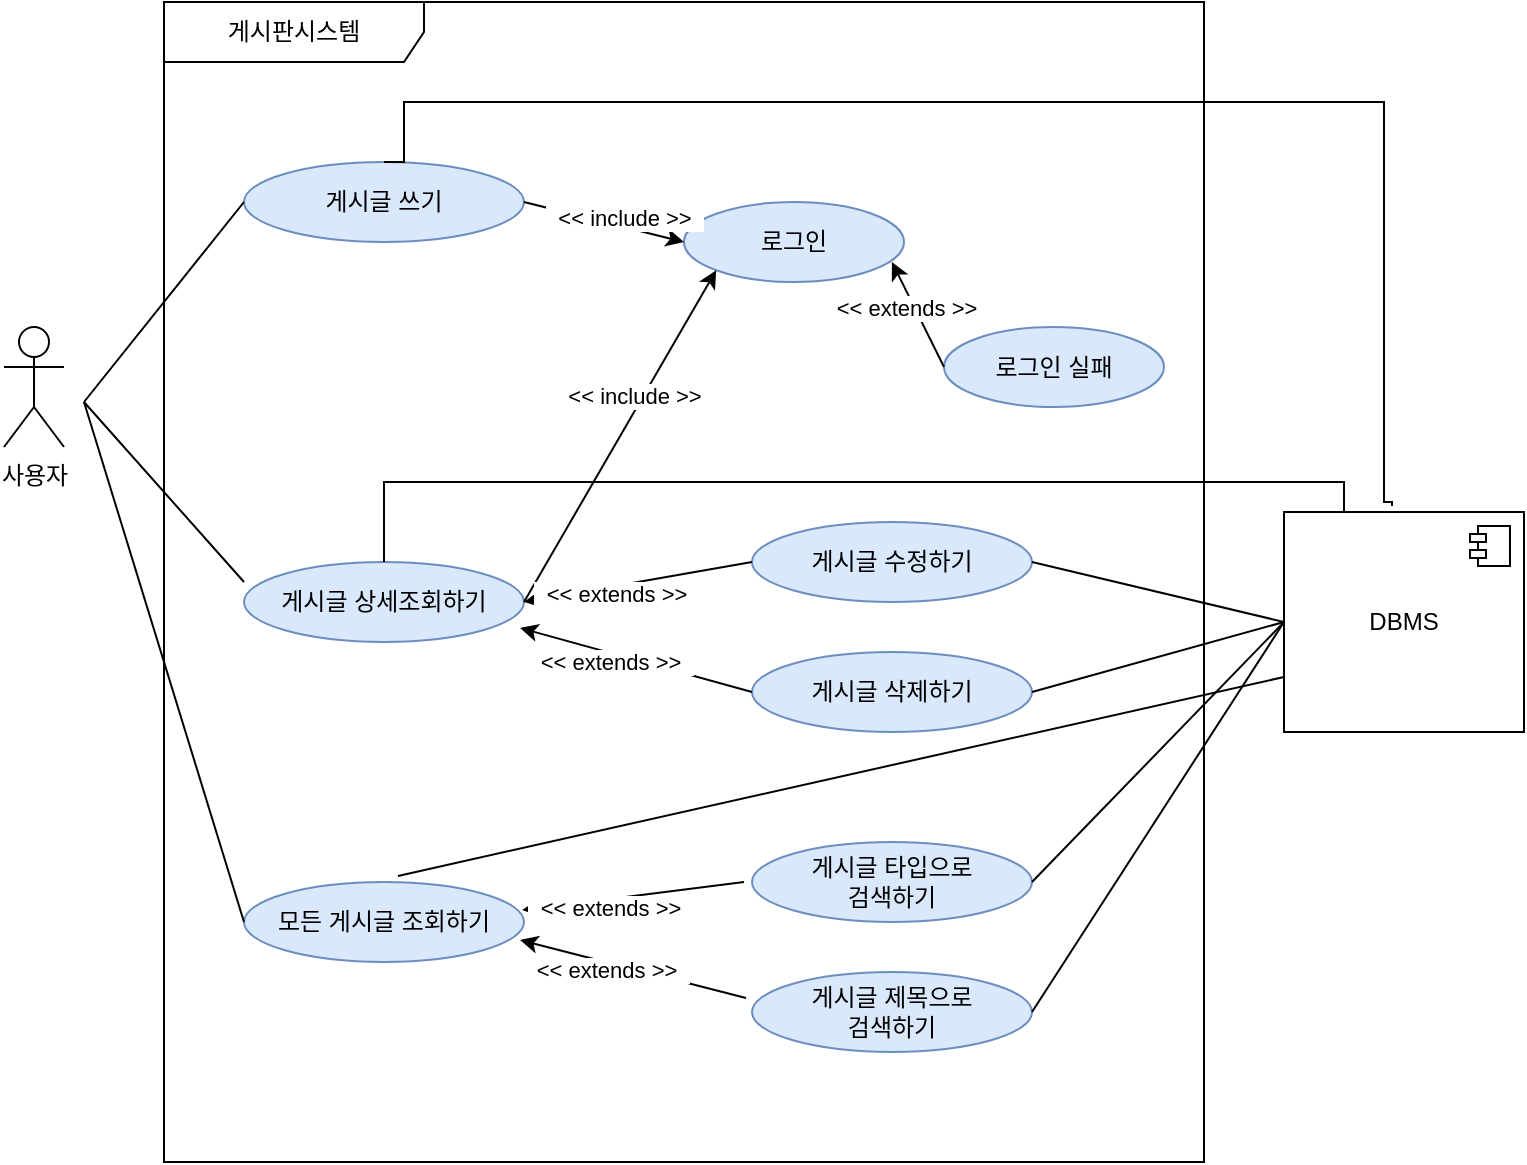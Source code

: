 <mxfile version="21.3.2" type="github">
  <diagram name="페이지-1" id="xj-bcnjn9w_ahCSJo4fs">
    <mxGraphModel dx="1434" dy="764" grid="1" gridSize="10" guides="1" tooltips="1" connect="1" arrows="1" fold="1" page="1" pageScale="1" pageWidth="827" pageHeight="1169" math="0" shadow="0">
      <root>
        <mxCell id="0" />
        <mxCell id="1" parent="0" />
        <mxCell id="KqFD5OUrlA87im4JBDYk-2" value="DBMS" style="html=1;dropTarget=0;whiteSpace=wrap;" vertex="1" parent="1">
          <mxGeometry x="680" y="375" width="120" height="110" as="geometry" />
        </mxCell>
        <mxCell id="KqFD5OUrlA87im4JBDYk-3" value="" style="shape=module;jettyWidth=8;jettyHeight=4;" vertex="1" parent="KqFD5OUrlA87im4JBDYk-2">
          <mxGeometry x="1" width="20" height="20" relative="1" as="geometry">
            <mxPoint x="-27" y="7" as="offset" />
          </mxGeometry>
        </mxCell>
        <mxCell id="KqFD5OUrlA87im4JBDYk-4" value="사용자" style="shape=umlActor;verticalLabelPosition=bottom;verticalAlign=top;html=1;" vertex="1" parent="1">
          <mxGeometry x="40" y="282.5" width="30" height="60" as="geometry" />
        </mxCell>
        <mxCell id="KqFD5OUrlA87im4JBDYk-6" value="게시판시스템" style="shape=umlFrame;whiteSpace=wrap;html=1;pointerEvents=0;width=130;height=30;" vertex="1" parent="1">
          <mxGeometry x="120" y="120" width="520" height="580" as="geometry" />
        </mxCell>
        <mxCell id="KqFD5OUrlA87im4JBDYk-7" value="게시글 쓰기" style="ellipse;whiteSpace=wrap;html=1;fillColor=#dae8fc;strokeColor=#6c8ebf;" vertex="1" parent="1">
          <mxGeometry x="160" y="200" width="140" height="40" as="geometry" />
        </mxCell>
        <mxCell id="KqFD5OUrlA87im4JBDYk-8" value="게시글 수정하기" style="ellipse;whiteSpace=wrap;html=1;fillColor=#dae8fc;strokeColor=#6c8ebf;" vertex="1" parent="1">
          <mxGeometry x="414" y="380" width="140" height="40" as="geometry" />
        </mxCell>
        <mxCell id="KqFD5OUrlA87im4JBDYk-9" value="게시글 상세조회하기" style="ellipse;whiteSpace=wrap;html=1;fillColor=#dae8fc;strokeColor=#6c8ebf;" vertex="1" parent="1">
          <mxGeometry x="160" y="400" width="140" height="40" as="geometry" />
        </mxCell>
        <mxCell id="KqFD5OUrlA87im4JBDYk-10" value="모든 게시글 조회하기" style="ellipse;whiteSpace=wrap;html=1;fillColor=#dae8fc;strokeColor=#6c8ebf;" vertex="1" parent="1">
          <mxGeometry x="160" y="560" width="140" height="40" as="geometry" />
        </mxCell>
        <mxCell id="KqFD5OUrlA87im4JBDYk-11" value="게시글 삭제하기" style="ellipse;whiteSpace=wrap;html=1;fillColor=#dae8fc;strokeColor=#6c8ebf;" vertex="1" parent="1">
          <mxGeometry x="414" y="445" width="140" height="40" as="geometry" />
        </mxCell>
        <mxCell id="KqFD5OUrlA87im4JBDYk-12" value="로그인" style="ellipse;whiteSpace=wrap;html=1;fillColor=#dae8fc;strokeColor=#6c8ebf;" vertex="1" parent="1">
          <mxGeometry x="380" y="220" width="110" height="40" as="geometry" />
        </mxCell>
        <mxCell id="KqFD5OUrlA87im4JBDYk-13" value="" style="endArrow=classic;html=1;rounded=0;exitX=1;exitY=0.5;exitDx=0;exitDy=0;entryX=0;entryY=0.5;entryDx=0;entryDy=0;endFill=1;" edge="1" parent="1" source="KqFD5OUrlA87im4JBDYk-7" target="KqFD5OUrlA87im4JBDYk-12">
          <mxGeometry width="50" height="50" relative="1" as="geometry">
            <mxPoint x="390" y="420" as="sourcePoint" />
            <mxPoint x="440" y="370" as="targetPoint" />
          </mxGeometry>
        </mxCell>
        <mxCell id="KqFD5OUrlA87im4JBDYk-15" value="&amp;nbsp; &amp;lt;&amp;lt; include &amp;gt;&amp;gt;&amp;nbsp;&amp;nbsp;" style="edgeLabel;html=1;align=center;verticalAlign=middle;resizable=0;points=[];" vertex="1" connectable="0" parent="KqFD5OUrlA87im4JBDYk-13">
          <mxGeometry x="0.216" y="4" relative="1" as="geometry">
            <mxPoint as="offset" />
          </mxGeometry>
        </mxCell>
        <mxCell id="KqFD5OUrlA87im4JBDYk-16" value="" style="endArrow=classic;html=1;rounded=0;exitX=0;exitY=0.5;exitDx=0;exitDy=0;entryX=0.986;entryY=0.825;entryDx=0;entryDy=0;endFill=1;entryPerimeter=0;" edge="1" parent="1" source="KqFD5OUrlA87im4JBDYk-11" target="KqFD5OUrlA87im4JBDYk-9">
          <mxGeometry width="50" height="50" relative="1" as="geometry">
            <mxPoint x="300" y="310" as="sourcePoint" />
            <mxPoint x="390" y="393" as="targetPoint" />
          </mxGeometry>
        </mxCell>
        <mxCell id="KqFD5OUrlA87im4JBDYk-17" value="&amp;nbsp; &amp;lt;&amp;lt; extends&amp;nbsp;&amp;gt;&amp;gt;&amp;nbsp;&amp;nbsp;" style="edgeLabel;html=1;align=center;verticalAlign=middle;resizable=0;points=[];" vertex="1" connectable="0" parent="KqFD5OUrlA87im4JBDYk-16">
          <mxGeometry x="0.216" y="4" relative="1" as="geometry">
            <mxPoint as="offset" />
          </mxGeometry>
        </mxCell>
        <mxCell id="KqFD5OUrlA87im4JBDYk-18" value="" style="endArrow=classic;html=1;rounded=0;entryX=0;entryY=1;entryDx=0;entryDy=0;endFill=1;exitX=1;exitY=0.5;exitDx=0;exitDy=0;" edge="1" parent="1" source="KqFD5OUrlA87im4JBDYk-9" target="KqFD5OUrlA87im4JBDYk-12">
          <mxGeometry width="50" height="50" relative="1" as="geometry">
            <mxPoint x="310" y="320" as="sourcePoint" />
            <mxPoint x="386" y="268" as="targetPoint" />
          </mxGeometry>
        </mxCell>
        <mxCell id="KqFD5OUrlA87im4JBDYk-19" value="&amp;nbsp; &amp;lt;&amp;lt; include &amp;gt;&amp;gt;&amp;nbsp;&amp;nbsp;" style="edgeLabel;html=1;align=center;verticalAlign=middle;resizable=0;points=[];" vertex="1" connectable="0" parent="KqFD5OUrlA87im4JBDYk-18">
          <mxGeometry x="0.216" y="4" relative="1" as="geometry">
            <mxPoint as="offset" />
          </mxGeometry>
        </mxCell>
        <mxCell id="KqFD5OUrlA87im4JBDYk-20" value="" style="endArrow=classic;html=1;rounded=0;entryX=1;entryY=0.5;entryDx=0;entryDy=0;endFill=1;exitX=0;exitY=0.5;exitDx=0;exitDy=0;" edge="1" parent="1" source="KqFD5OUrlA87im4JBDYk-8" target="KqFD5OUrlA87im4JBDYk-9">
          <mxGeometry width="50" height="50" relative="1" as="geometry">
            <mxPoint x="300" y="606" as="sourcePoint" />
            <mxPoint x="396" y="450" as="targetPoint" />
          </mxGeometry>
        </mxCell>
        <mxCell id="KqFD5OUrlA87im4JBDYk-21" value="&amp;nbsp; &amp;lt;&amp;lt; extends &amp;gt;&amp;gt;&amp;nbsp;&amp;nbsp;" style="edgeLabel;html=1;align=center;verticalAlign=middle;resizable=0;points=[];" vertex="1" connectable="0" parent="KqFD5OUrlA87im4JBDYk-20">
          <mxGeometry x="0.216" y="4" relative="1" as="geometry">
            <mxPoint as="offset" />
          </mxGeometry>
        </mxCell>
        <mxCell id="KqFD5OUrlA87im4JBDYk-25" value="로그인 실패" style="ellipse;whiteSpace=wrap;html=1;fillColor=#dae8fc;strokeColor=#6c8ebf;" vertex="1" parent="1">
          <mxGeometry x="510" y="282.5" width="110" height="40" as="geometry" />
        </mxCell>
        <mxCell id="KqFD5OUrlA87im4JBDYk-26" value="" style="endArrow=classic;html=1;rounded=0;entryX=0.945;entryY=0.75;entryDx=0;entryDy=0;endFill=1;exitX=0;exitY=0.5;exitDx=0;exitDy=0;entryPerimeter=0;" edge="1" parent="1" source="KqFD5OUrlA87im4JBDYk-25" target="KqFD5OUrlA87im4JBDYk-12">
          <mxGeometry width="50" height="50" relative="1" as="geometry">
            <mxPoint x="310" y="616" as="sourcePoint" />
            <mxPoint x="431" y="270" as="targetPoint" />
          </mxGeometry>
        </mxCell>
        <mxCell id="KqFD5OUrlA87im4JBDYk-27" value="&amp;nbsp; &amp;lt;&amp;lt; extends &amp;gt;&amp;gt;&amp;nbsp;&amp;nbsp;" style="edgeLabel;html=1;align=center;verticalAlign=middle;resizable=0;points=[];" vertex="1" connectable="0" parent="KqFD5OUrlA87im4JBDYk-26">
          <mxGeometry x="0.216" y="4" relative="1" as="geometry">
            <mxPoint as="offset" />
          </mxGeometry>
        </mxCell>
        <mxCell id="KqFD5OUrlA87im4JBDYk-30" value="" style="endArrow=none;html=1;rounded=0;entryX=0;entryY=0.5;entryDx=0;entryDy=0;" edge="1" parent="1" target="KqFD5OUrlA87im4JBDYk-10">
          <mxGeometry width="50" height="50" relative="1" as="geometry">
            <mxPoint x="80" y="320" as="sourcePoint" />
            <mxPoint x="440" y="370" as="targetPoint" />
          </mxGeometry>
        </mxCell>
        <mxCell id="KqFD5OUrlA87im4JBDYk-31" value="" style="endArrow=none;html=1;rounded=0;entryX=0;entryY=0.25;entryDx=0;entryDy=0;entryPerimeter=0;" edge="1" parent="1" target="KqFD5OUrlA87im4JBDYk-9">
          <mxGeometry width="50" height="50" relative="1" as="geometry">
            <mxPoint x="80" y="320" as="sourcePoint" />
            <mxPoint x="440" y="370" as="targetPoint" />
          </mxGeometry>
        </mxCell>
        <mxCell id="KqFD5OUrlA87im4JBDYk-32" value="" style="endArrow=none;html=1;rounded=0;entryX=0;entryY=0.5;entryDx=0;entryDy=0;" edge="1" parent="1" target="KqFD5OUrlA87im4JBDYk-7">
          <mxGeometry width="50" height="50" relative="1" as="geometry">
            <mxPoint x="80" y="320" as="sourcePoint" />
            <mxPoint x="440" y="370" as="targetPoint" />
          </mxGeometry>
        </mxCell>
        <mxCell id="KqFD5OUrlA87im4JBDYk-33" value="게시글 타입으로 &lt;br&gt;검색하기" style="ellipse;whiteSpace=wrap;html=1;fillColor=#dae8fc;strokeColor=#6c8ebf;" vertex="1" parent="1">
          <mxGeometry x="414" y="540" width="140" height="40" as="geometry" />
        </mxCell>
        <mxCell id="KqFD5OUrlA87im4JBDYk-34" value="게시글 제목으로&lt;br&gt;검색하기" style="ellipse;whiteSpace=wrap;html=1;fillColor=#dae8fc;strokeColor=#6c8ebf;" vertex="1" parent="1">
          <mxGeometry x="414" y="605" width="140" height="40" as="geometry" />
        </mxCell>
        <mxCell id="KqFD5OUrlA87im4JBDYk-35" value="" style="endArrow=classic;html=1;rounded=0;entryX=0.993;entryY=0.35;entryDx=0;entryDy=0;endFill=1;entryPerimeter=0;" edge="1" parent="1" target="KqFD5OUrlA87im4JBDYk-10">
          <mxGeometry width="50" height="50" relative="1" as="geometry">
            <mxPoint x="410" y="560" as="sourcePoint" />
            <mxPoint x="298" y="528" as="targetPoint" />
          </mxGeometry>
        </mxCell>
        <mxCell id="KqFD5OUrlA87im4JBDYk-36" value="&amp;nbsp; &amp;lt;&amp;lt; extends&amp;nbsp;&amp;gt;&amp;gt;&amp;nbsp;&amp;nbsp;" style="edgeLabel;html=1;align=center;verticalAlign=middle;resizable=0;points=[];" vertex="1" connectable="0" parent="KqFD5OUrlA87im4JBDYk-35">
          <mxGeometry x="0.216" y="4" relative="1" as="geometry">
            <mxPoint as="offset" />
          </mxGeometry>
        </mxCell>
        <mxCell id="KqFD5OUrlA87im4JBDYk-37" value="" style="endArrow=classic;html=1;rounded=0;entryX=0.986;entryY=0.725;entryDx=0;entryDy=0;endFill=1;entryPerimeter=0;" edge="1" parent="1" target="KqFD5OUrlA87im4JBDYk-10">
          <mxGeometry width="50" height="50" relative="1" as="geometry">
            <mxPoint x="411" y="618" as="sourcePoint" />
            <mxPoint x="300" y="632" as="targetPoint" />
          </mxGeometry>
        </mxCell>
        <mxCell id="KqFD5OUrlA87im4JBDYk-38" value="&amp;nbsp; &amp;lt;&amp;lt; extends&amp;nbsp;&amp;gt;&amp;gt;&amp;nbsp;&amp;nbsp;" style="edgeLabel;html=1;align=center;verticalAlign=middle;resizable=0;points=[];" vertex="1" connectable="0" parent="KqFD5OUrlA87im4JBDYk-37">
          <mxGeometry x="0.216" y="4" relative="1" as="geometry">
            <mxPoint as="offset" />
          </mxGeometry>
        </mxCell>
        <mxCell id="KqFD5OUrlA87im4JBDYk-40" value="" style="endArrow=none;html=1;rounded=0;entryX=0;entryY=0.5;entryDx=0;entryDy=0;exitX=1;exitY=0.5;exitDx=0;exitDy=0;" edge="1" parent="1" source="KqFD5OUrlA87im4JBDYk-8" target="KqFD5OUrlA87im4JBDYk-2">
          <mxGeometry width="50" height="50" relative="1" as="geometry">
            <mxPoint x="390" y="420" as="sourcePoint" />
            <mxPoint x="440" y="370" as="targetPoint" />
          </mxGeometry>
        </mxCell>
        <mxCell id="KqFD5OUrlA87im4JBDYk-41" value="" style="endArrow=none;html=1;rounded=0;exitX=1;exitY=0.5;exitDx=0;exitDy=0;" edge="1" parent="1" source="KqFD5OUrlA87im4JBDYk-11">
          <mxGeometry width="50" height="50" relative="1" as="geometry">
            <mxPoint x="564" y="410" as="sourcePoint" />
            <mxPoint x="680" y="430" as="targetPoint" />
          </mxGeometry>
        </mxCell>
        <mxCell id="KqFD5OUrlA87im4JBDYk-42" value="" style="endArrow=none;html=1;rounded=0;exitX=1;exitY=0.5;exitDx=0;exitDy=0;entryX=0;entryY=0.5;entryDx=0;entryDy=0;" edge="1" parent="1" source="KqFD5OUrlA87im4JBDYk-33" target="KqFD5OUrlA87im4JBDYk-2">
          <mxGeometry width="50" height="50" relative="1" as="geometry">
            <mxPoint x="564" y="475" as="sourcePoint" />
            <mxPoint x="690" y="440" as="targetPoint" />
          </mxGeometry>
        </mxCell>
        <mxCell id="KqFD5OUrlA87im4JBDYk-43" value="" style="endArrow=none;html=1;rounded=0;exitX=1;exitY=0.5;exitDx=0;exitDy=0;entryX=0;entryY=0.5;entryDx=0;entryDy=0;" edge="1" parent="1" source="KqFD5OUrlA87im4JBDYk-34" target="KqFD5OUrlA87im4JBDYk-2">
          <mxGeometry width="50" height="50" relative="1" as="geometry">
            <mxPoint x="564" y="570" as="sourcePoint" />
            <mxPoint x="690" y="440" as="targetPoint" />
          </mxGeometry>
        </mxCell>
        <mxCell id="KqFD5OUrlA87im4JBDYk-44" value="" style="endArrow=none;html=1;rounded=0;exitX=0.55;exitY=-0.075;exitDx=0;exitDy=0;exitPerimeter=0;entryX=0;entryY=0.75;entryDx=0;entryDy=0;" edge="1" parent="1" source="KqFD5OUrlA87im4JBDYk-10" target="KqFD5OUrlA87im4JBDYk-2">
          <mxGeometry width="50" height="50" relative="1" as="geometry">
            <mxPoint x="564" y="635" as="sourcePoint" />
            <mxPoint x="670" y="440" as="targetPoint" />
          </mxGeometry>
        </mxCell>
        <mxCell id="KqFD5OUrlA87im4JBDYk-45" value="" style="endArrow=none;html=1;rounded=0;exitX=0.5;exitY=0;exitDx=0;exitDy=0;entryX=0.25;entryY=0;entryDx=0;entryDy=0;edgeStyle=orthogonalEdgeStyle;" edge="1" parent="1" source="KqFD5OUrlA87im4JBDYk-9" target="KqFD5OUrlA87im4JBDYk-2">
          <mxGeometry width="50" height="50" relative="1" as="geometry">
            <mxPoint x="247" y="567" as="sourcePoint" />
            <mxPoint x="690" y="468" as="targetPoint" />
            <Array as="points">
              <mxPoint x="230" y="360" />
              <mxPoint x="710" y="360" />
            </Array>
          </mxGeometry>
        </mxCell>
        <mxCell id="KqFD5OUrlA87im4JBDYk-46" value="" style="endArrow=none;html=1;rounded=0;exitX=0.5;exitY=0;exitDx=0;exitDy=0;entryX=0.45;entryY=-0.027;entryDx=0;entryDy=0;edgeStyle=orthogonalEdgeStyle;entryPerimeter=0;" edge="1" parent="1" source="KqFD5OUrlA87im4JBDYk-7" target="KqFD5OUrlA87im4JBDYk-2">
          <mxGeometry width="50" height="50" relative="1" as="geometry">
            <mxPoint x="240" y="410" as="sourcePoint" />
            <mxPoint x="720" y="385" as="targetPoint" />
            <Array as="points">
              <mxPoint x="240" y="200" />
              <mxPoint x="240" y="170" />
              <mxPoint x="730" y="170" />
              <mxPoint x="730" y="370" />
              <mxPoint x="734" y="370" />
            </Array>
          </mxGeometry>
        </mxCell>
      </root>
    </mxGraphModel>
  </diagram>
</mxfile>
